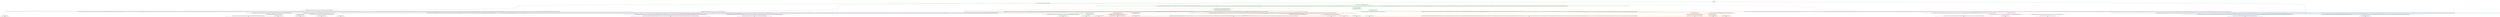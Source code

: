 digraph T {
	{
		rank=same
		67 [penwidth=3,colorscheme=set19,color=3,label="201;202;203;204;205;206;207;208;209;210_P\nP\n0% 26%"]
		65 [penwidth=3,colorscheme=set19,color=3,label="191;192;193;194;195;196;197;198;199;200_P\nP\n0% 42%"]
		58 [penwidth=3,colorscheme=set19,color=3,label="3282;3283;3284;3285;3286;3287;3288;3289;3290;3291_P\nP\n17% 0%"]
		56 [penwidth=3,colorscheme=set19,color=3,label="3102;3103;3104;3105;3106;3107;3108;3109;3110;3111_P\nP\n0% 14%"]
		54 [penwidth=3,colorscheme=set19,color=3,label="2852;2853;2854;2855;2856;2857;2858;2859;2860;2861_P\nP\n0% 18%"]
		51 [penwidth=3,colorscheme=set19,color=3,label="3272;3273;3274;3275;3276;3277;3278;3279;3280;3281_P\nP\n83% 0%"]
		49 [penwidth=3,colorscheme=set19,color=2,label="3572;3573;3574;3575;3576;3577;3578;3579;3580;3581;3622;3623;3624;3625;3626;3627;3628;3629;3630;3631;3692;3693;3694;3695;3696;3697;3698;3699;3700;3701_M1\nM1\n35%"]
		47 [penwidth=3,colorscheme=set19,color=2,label="3492;3493;3494;3495;3496;3497;3498;3499;3500;3501_M1\nM1\n65%"]
		45 [penwidth=3,colorscheme=set19,color=8,label="4412;4413;4414;4415;4416;4417;4418;4419;4420;4421;4502;4503;4504;4505;4506;4507;4508;4509;4510;4511;4602;4603;4604;4605;4606;4607;4608;4609;4610;4611;4732;4733;4734;4735;4736;4737;4738;4739;4740;4741;4782;4783;4784;4785;4786;4787;4788;4789;4790;4791_M2\nM2\n28%"]
		42 [penwidth=3,colorscheme=set19,color=8,label="4662;4663;4664;4665;4666;4667;4668;4669;4670;4671_M2\nM2\n36%"]
		40 [penwidth=3,colorscheme=set19,color=8,label="4702;4703;4704;4705;4706;4707;4708;4709;4710;4711;4762;4763;4764;4765;4766;4767;4768;4769;4770;4771_M2\nM2\n36%"]
		38 [penwidth=3,colorscheme=set19,color=9,label="4942;4943;4944;4945;4946;4947;4948;4949;4950;4951;4992;4993;4994;4995;4996;4997;4998;4999;5000;5001;5032;5033;5034;5035;5036;5037;5038;5039;5040;5041;5082;5083;5084;5085;5086;5087;5088;5089;5090;5091_M3\nM3\n14%"]
		36 [penwidth=3,colorscheme=set19,color=9,label="5482;5483;5484;5485;5486;5487;5488;5489;5490;5491_M3\nM3\n40%"]
		33 [penwidth=3,colorscheme=set19,color=9,label="5382;5383;5384;5385;5386;5387;5388;5389;5390;5391_M3\nM3\n15%"]
		31 [penwidth=3,colorscheme=set19,color=9,label="5622;5623;5624;5625;5626;5627;5628;5629;5630;5631_M3\nM3\n31%"]
		29 [penwidth=3,colorscheme=set19,color=7,label="3592;3593;3594;3595;3596;3597;3598;3599;3600;3601;3662;3663;3664;3665;3666;3667;3668;3669;3670;3671;3722;3723;3724;3725;3726;3727;3728;3729;3730;3731;3772;3773;3774;3775;3776;3777;3778;3779;3780;3781;3812;3813;3814;3815;3816;3817;3818;3819;3820;3821;3872;3873;3874;3875;3876;3877;3878;3879;3880;3881;3912;3913;3914;3915;3916;3917;3918;3919;3920;3921;3922;3923;3924;3925;3926;3927;3928;3929;3930;3931;4012;4013;4014;4015;4016;4017;4018;4019;4020;4021;4032;4033;4034;4035;4036;4037;4038;4039;4040;4041;4152;4153;4154;4155;4156;4157;4158;4159;4160;4161;4212;4213;4214;4215;4216;4217;4218;4219;4220;4221;4272;4273;4274;4275;4276;4277;4278;4279;4280;4281;4342;4343;4344;4345;4346;4347;4348;4349;4350;4351;4442;4443;4444;4445;4446;4447;4448;4449;4450;4451;4752;4753;4754;4755;4756;4757;4758;4759;4760;4761_M4\nM4\n29%"]
		27 [penwidth=3,colorscheme=set19,color=7,label="5102;5103;5104;5105;5106;5107;5108;5109;5110;5111_M4\nM4\n13%"]
		25 [penwidth=3,colorscheme=set19,color=7,label="5172;5173;5174;5175;5176;5177;5178;5179;5180;5181_M4\nM4\n58%"]
		24 [penwidth=3,colorscheme=set19,color=5,label="2982;2983;2984;2985;2986;2987;2988;2989;2990;2991;3082;3083;3084;3085;3086;3087;3088;3089;3090;3091;3262;3263;3264;3265;3266;3267;3268;3269;3270;3271;3332;3333;3334;3335;3336;3337;3338;3339;3340;3341;3402;3403;3404;3405;3406;3407;3408;3409;3410;3411;3552;3553;3554;3555;3556;3557;3558;3559;3560;3561;3582;3583;3584;3585;3586;3587;3588;3589;3590;3591;3652;3653;3654;3655;3656;3657;3658;3659;3660;3661;3762;3763;3764;3765;3766;3767;3768;3769;3770;3771;3832;3833;3834;3835;3836;3837;3838;3839;3840;3841;3842;3843;3844;3845;3846;3847;3848;3849;3850;3851;3982;3983;3984;3985;3986;3987;3988;3989;3990;3991;4082;4083;4084;4085;4086;4087;4088;4089;4090;4091;4142;4143;4144;4145;4146;4147;4148;4149;4150;4151;4202;4203;4204;4205;4206;4207;4208;4209;4210;4211;4262;4263;4264;4265;4266;4267;4268;4269;4270;4271;4332;4333;4334;4335;4336;4337;4338;4339;4340;4341;4432;4433;4434;4435;4436;4437;4438;4439;4440;4441;4542;4543;4544;4545;4546;4547;4548;4549;4550;4551;4642;4643;4644;4645;4646;4647;4648;4649;4650;4651;4692;4693;4694;4695;4696;4697;4698;4699;4700;4701;4742;4743;4744;4745;4746;4747;4748;4749;4750;4751;4802;4803;4804;4805;4806;4807;4808;4809;4810;4811;4882;4883;4884;4885;4886;4887;4888;4889;4890;4891;5122;5123;5124;5125;5126;5127;5128;5129;5130;5131;5432;5433;5434;5435;5436;5437;5438;5439;5440;5441;5642;5643;5644;5645;5646;5647;5648;5649;5650;5651_M5\nM5\n34%"]
		21 [penwidth=3,colorscheme=set19,color=5,label="5902;5903;5904;5905;5906;5907;5908;5909;5910;5911;5992;5993;5994;5995;5996;5997;5998;5999;6000;6001_M5\nM5\n12%"]
		19 [penwidth=3,colorscheme=set19,color=5,label="5982;5983;5984;5985;5986;5987;5988;5989;5990;5991_M5\nM5\n38%"]
		17 [penwidth=3,colorscheme=set19,color=5,label="6092;6093;6094;6095;6096;6097;6098;6099;6100;6101_M5\nM5\n15%"]
		15 [penwidth=3,colorscheme=set19,color=4,label="5942;5943;5944;5945;5946;5947;5948;5949;5950;5951;6052;6053;6054;6055;6056;6057;6058;6059;6060;6061;6142;6143;6144;6145;6146;6147;6148;6149;6150;6151;6222;6223;6224;6225;6226;6227;6228;6229;6230;6231;6282;6283;6284;6285;6286;6287;6288;6289;6290;6291;6362;6363;6364;6365;6366;6367;6368;6369;6370;6371;6482;6483;6484;6485;6486;6487;6488;6489;6490;6491_M6\nM6\n80%"]
		13 [penwidth=3,colorscheme=set19,color=4,label="6032;6033;6034;6035;6036;6037;6038;6039;6040;6041;6122;6123;6124;6125;6126;6127;6128;6129;6130;6131;6352;6353;6354;6355;6356;6357;6358;6359;6360;6361_M6\nM6\n20%"]
		11 [penwidth=3,colorscheme=set19,color=1,label="6702;6703;6704;6705;6706;6707;6708;6709;6710;6711_M7\nM7\n36%"]
		9 [penwidth=3,colorscheme=set19,color=1,label="6863;6864;6865;6866;6867;6868;6869;6870;6871;6872;6903;6904;6905;6906;6907;6908;6909;6910;6911;6912_M7\nM7\n23%"]
		7 [penwidth=3,colorscheme=set19,color=1,label="6732;6733;6734;6735;6736;6737;6738;6739;6740;6741_M7\nM7\n41%"]
	}
	71 [penwidth=3,colorscheme=set19,color=3,label="GL"]
	70 [penwidth=3,colorscheme=set19,color=3,label="0;1;2;3;4;5;6;7;8;9;10"]
	69 [penwidth=3,colorscheme=set19,color=3,label="11;12;13;14;15;16;17;18;19;20;21;22;23;24;25;26;27;28;29;30;41;42;43;44;45;46;47;48;49;50"]
	68 [penwidth=3,colorscheme=set19,color=3,label="61;62;63;64;65;66;67;68;69;70;71;72;73;74;75;76;77;78;79;80;111;112;113;114;115;116;117;118;119;120;141;142;143;144;145;146;147;148;149;150;201;202;203;204;205;206;207;208;209;210"]
	66 [penwidth=3,colorscheme=set19,color=3,label="91;92;93;94;95;96;97;98;99;100;131;132;133;134;135;136;137;138;139;140;171;172;173;174;175;176;177;178;179;180;191;192;193;194;195;196;197;198;199;200"]
	64 [penwidth=3,colorscheme=set19,color=3,label="121;122;123;124;125;126;127;128;129;130;161;162;163;164;165;166;167;168;169;170"]
	63 [penwidth=3,colorscheme=set19,color=3,label="321;322;323;324;325;326;327;328;329;330;351;352;353;354;355;356;357;358;359;360;441;442;443;444;445;446;447;448;449;450;471;472;473;474;475;476;477;478;479;480;511;512;513;514;515;516;517;518;519;520;541;542;543;544;545;546;547;548;549;550;591;592;593;594;595;596;597;598;599;600;611;612;613;614;615;616;617;618;619;620;641;642;643;644;645;646;647;648;649;650;661;662;663;664;665;666;667;668;669;670;731;732;733;734;735;736;737;738;739;740;791;792;793;794;795;796;797;798;799;800;841;842;843;844;845;846;847;848;849;850;871;872;873;874;875;876;877;878;879;880;921;922;923;924;925;926;927;928;929;930;951;952;953;954;955;956;957;958;959;960;991;992;993;994;995;996;997;998;999;1000;1041;1042;1043;1044;1045;1046;1047;1048;1049;1050;1181;1182;1183;1184;1185;1186;1187;1188;1189;1190;1221;1222;1223;1224;1225;1226;1227;1228;1229;1230;1261;1262;1263;1264;1265;1266;1267;1268;1269;1270;1321;1322;1323;1324;1325;1326;1327;1328;1329;1330;1351;1352;1353;1354;1355;1356;1357;1358;1359;1360;1441;1442;1443;1444;1445;1446;1447;1448;1449;1450;1491;1492;1493;1494;1495;1496;1497;1498;1499;1500;1561;1562;1563;1564;1565;1566;1567;1568;1569;1570;1591;1592;1593;1594;1595;1596;1597;1598;1599;1600;1631;1632;1633;1634;1635;1636;1637;1638;1639;1640;1701;1702;1703;1704;1705;1706;1707;1708;1709;1710;1721;1722;1723;1724;1725;1726;1727;1728;1729;1730;1751;1752;1753;1754;1755;1756;1757;1758;1759;1760;1771;1772;1773;1774;1775;1776;1777;1778;1779;1780;1851;1852;1853;1854;1855;1856;1857;1858;1859;1860;1891;1892;1893;1894;1895;1896;1897;1898;1899;1900;1921;1922;1923;1924;1925;1926;1927;1928;1929;1930;1971;1972;1973;1974;1975;1976;1977;1978;1979;1980;2011;2012;2013;2014;2015;2016;2017;2018;2019;2020;2051;2052;2053;2054;2055;2056;2057;2058;2059;2060;2101;2102;2103;2104;2105;2106;2107;2108;2109;2110;2131;2132;2133;2134;2135;2136;2137;2138;2139;2140;2161;2162;2163;2164;2165;2166;2167;2168;2169;2170;2181;2182;2183;2184;2185;2186;2187;2188;2189;2190;2191;2192;2193;2194;2195;2196;2197;2198;2199;2200;2311;2312;2313;2314;2315;2316;2317;2318;2319;2320;2341;2342;2343;2344;2345;2346;2347;2348;2349;2350;2381;2382;2383;2384;2385;2386;2387;2388;2389;2390;2411;2412;2413;2414;2415;2416;2417;2418;2419;2420;2431;2432;2433;2434;2435;2436;2437;2438;2439;2440;2461;2462;2463;2464;2465;2466;2467;2468;2469;2470;2471;2492;2493;2494;2495;2496;2497;2498;2499;2500;2501;2532;2533;2534;2535;2536;2537;2538;2539;2540;2541;2572;2573;2574;2575;2576;2577;2578;2579;2580;2581;2602;2603;2604;2605;2606;2607;2608;2609;2610;2611;2622;2623;2624;2625;2626;2627;2628;2629;2630;2631;2652;2653;2654;2655;2656;2657;2658;2659;2660;2661"]
	62 [penwidth=3,colorscheme=set19,color=3,label="2702;2703;2704;2705;2706;2707;2708;2709;2710;2711"]
	61 [penwidth=3,colorscheme=set19,color=3,label="2802;2803;2804;2805;2806;2807;2808;2809;2810;2811;2862;2863;2864;2865;2866;2867;2868;2869;2870;2871"]
	60 [penwidth=3,colorscheme=set19,color=3,label="2922;2923;2924;2925;2926;2927;2928;2929;2930;2931"]
	59 [penwidth=3,colorscheme=set19,color=3,label="3002;3003;3004;3005;3006;3007;3008;3009;3010;3011;3112;3113;3114;3115;3116;3117;3118;3119;3120;3121;3182;3183;3184;3185;3186;3187;3188;3189;3190;3191;3282;3283;3284;3285;3286;3287;3288;3289;3290;3291"]
	57 [penwidth=3,colorscheme=set19,color=3,label="3102;3103;3104;3105;3106;3107;3108;3109;3110;3111"]
	55 [penwidth=3,colorscheme=set19,color=3,label="2852;2853;2854;2855;2856;2857;2858;2859;2860;2861"]
	53 [penwidth=3,colorscheme=set19,color=3,label="2792;2793;2794;2795;2796;2797;2798;2799;2800;2801"]
	52 [penwidth=3,colorscheme=set19,color=3,label="2912;2913;2914;2915;2916;2917;2918;2919;2920;2921;2992;2993;2994;2995;2996;2997;2998;2999;3000;3001;3272;3273;3274;3275;3276;3277;3278;3279;3280;3281"]
	50 [penwidth=3,colorscheme=set19,color=2,label="2502;2503;2504;2505;2506;2507;2508;2509;2510;2511;2612;2613;2614;2615;2616;2617;2618;2619;2620;2621;2642;2643;2644;2645;2646;2647;2648;2649;2650;2651;2732;2733;2734;2735;2736;2737;2738;2739;2740;2741;2962;2963;2964;2965;2966;2967;2968;2969;2970;2971;3062;3063;3064;3065;3066;3067;3068;3069;3070;3071;3312;3313;3314;3315;3316;3317;3318;3319;3320;3321;3452;3453;3454;3455;3456;3457;3458;3459;3460;3461;3522;3523;3524;3525;3526;3527;3528;3529;3530;3531;3572;3573;3574;3575;3576;3577;3578;3579;3580;3581;3622;3623;3624;3625;3626;3627;3628;3629;3630;3631;3692;3693;3694;3695;3696;3697;3698;3699;3700;3701"]
	48 [penwidth=3,colorscheme=set19,color=2,label="2542;2543;2544;2545;2546;2547;2548;2549;2550;2551;2582;2583;2584;2585;2586;2587;2588;2589;2590;2591;2632;2633;2634;2635;2636;2637;2638;2639;2640;2641;2722;2723;2724;2725;2726;2727;2728;2729;2730;2731;2772;2773;2774;2775;2776;2777;2778;2779;2780;2781;2812;2813;2814;2815;2816;2817;2818;2819;2820;2821;2882;2883;2884;2885;2886;2887;2888;2889;2890;2891;2932;2933;2934;2935;2936;2937;2938;2939;2940;2941;3012;3013;3014;3015;3016;3017;3018;3019;3020;3021;3292;3293;3294;3295;3296;3297;3298;3299;3300;3301;3492;3493;3494;3495;3496;3497;3498;3499;3500;3501"]
	46 [penwidth=3,colorscheme=set19,color=8,label="4102;4103;4104;4105;4106;4107;4108;4109;4110;4111;4232;4233;4234;4235;4236;4237;4238;4239;4240;4241;4372;4373;4374;4375;4376;4377;4378;4379;4380;4381;4412;4413;4414;4415;4416;4417;4418;4419;4420;4421;4502;4503;4504;4505;4506;4507;4508;4509;4510;4511;4602;4603;4604;4605;4606;4607;4608;4609;4610;4611;4732;4733;4734;4735;4736;4737;4738;4739;4740;4741;4782;4783;4784;4785;4786;4787;4788;4789;4790;4791"]
	44 [penwidth=3,colorscheme=set19,color=8,label="4172;4173;4174;4175;4176;4177;4178;4179;4180;4181"]
	43 [penwidth=3,colorscheme=set19,color=8,label="4362;4363;4364;4365;4366;4367;4368;4369;4370;4371;4472;4473;4474;4475;4476;4477;4478;4479;4480;4481;4572;4573;4574;4575;4576;4577;4578;4579;4580;4581;4662;4663;4664;4665;4666;4667;4668;4669;4670;4671"]
	41 [penwidth=3,colorscheme=set19,color=8,label="4462;4463;4464;4465;4466;4467;4468;4469;4470;4471;4562;4563;4564;4565;4566;4567;4568;4569;4570;4571;4702;4703;4704;4705;4706;4707;4708;4709;4710;4711;4762;4763;4764;4765;4766;4767;4768;4769;4770;4771"]
	39 [penwidth=3,colorscheme=set19,color=9,label="4852;4853;4854;4855;4856;4857;4858;4859;4860;4861;4942;4943;4944;4945;4946;4947;4948;4949;4950;4951;4992;4993;4994;4995;4996;4997;4998;4999;5000;5001;5032;5033;5034;5035;5036;5037;5038;5039;5040;5041;5082;5083;5084;5085;5086;5087;5088;5089;5090;5091"]
	37 [penwidth=3,colorscheme=set19,color=9,label="5302;5303;5304;5305;5306;5307;5308;5309;5310;5311;5482;5483;5484;5485;5486;5487;5488;5489;5490;5491"]
	35 [penwidth=3,colorscheme=set19,color=9,label="4902;4903;4904;4905;4906;4907;4908;4909;4910;4911;4982;4983;4984;4985;4986;4987;4988;4989;4990;4991;5022;5023;5024;5025;5026;5027;5028;5029;5030;5031;5152;5153;5154;5155;5156;5157;5158;5159;5160;5161"]
	34 [penwidth=3,colorscheme=set19,color=9,label="5382;5383;5384;5385;5386;5387;5388;5389;5390;5391"]
	32 [penwidth=3,colorscheme=set19,color=9,label="5472;5473;5474;5475;5476;5477;5478;5479;5480;5481;5572;5573;5574;5575;5576;5577;5578;5579;5580;5581;5622;5623;5624;5625;5626;5627;5628;5629;5630;5631"]
	30 [penwidth=3,colorscheme=set19,color=3,label="3092;3093;3094;3095;3096;3097;3098;3099;3100;3101;3412;3413;3414;3415;3416;3417;3418;3419;3420;3421"]
	28 [penwidth=3,colorscheme=set19,color=7,label="4912;4913;4914;4915;4916;4917;4918;4919;4920;4921;5102;5103;5104;5105;5106;5107;5108;5109;5110;5111"]
	26 [penwidth=3,colorscheme=set19,color=7,label="5042;5043;5044;5045;5046;5047;5048;5049;5050;5051;5172;5173;5174;5175;5176;5177;5178;5179;5180;5181"]
	23 [penwidth=3,colorscheme=set19,color=5,label="5762;5763;5764;5765;5766;5767;5768;5769;5770;5771"]
	22 [penwidth=3,colorscheme=set19,color=5,label="5902;5903;5904;5905;5906;5907;5908;5909;5910;5911;5992;5993;5994;5995;5996;5997;5998;5999;6000;6001"]
	20 [penwidth=3,colorscheme=set19,color=5,label="5982;5983;5984;5985;5986;5987;5988;5989;5990;5991"]
	18 [penwidth=3,colorscheme=set19,color=5,label="5832;5833;5834;5835;5836;5837;5838;5839;5840;5841;5892;5893;5894;5895;5896;5897;5898;5899;5900;5901;6092;6093;6094;6095;6096;6097;6098;6099;6100;6101"]
	16 [penwidth=3,colorscheme=set19,color=4,label="5662;5663;5664;5665;5666;5667;5668;5669;5670;5671;5812;5813;5814;5815;5816;5817;5818;5819;5820;5821;5942;5943;5944;5945;5946;5947;5948;5949;5950;5951;6052;6053;6054;6055;6056;6057;6058;6059;6060;6061;6142;6143;6144;6145;6146;6147;6148;6149;6150;6151;6222;6223;6224;6225;6226;6227;6228;6229;6230;6231;6282;6283;6284;6285;6286;6287;6288;6289;6290;6291;6362;6363;6364;6365;6366;6367;6368;6369;6370;6371;6482;6483;6484;6485;6486;6487;6488;6489;6490;6491"]
	14 [penwidth=3,colorscheme=set19,color=4,label="5682;5683;5684;5685;5686;5687;5688;5689;5690;5691;5732;5733;5734;5735;5736;5737;5738;5739;5740;5741;5782;5783;5784;5785;5786;5787;5788;5789;5790;5791;5802;5803;5804;5805;5806;5807;5808;5809;5810;5811;6032;6033;6034;6035;6036;6037;6038;6039;6040;6041;6122;6123;6124;6125;6126;6127;6128;6129;6130;6131;6352;6353;6354;6355;6356;6357;6358;6359;6360;6361"]
	12 [penwidth=3,colorscheme=set19,color=1,label="6702;6703;6704;6705;6706;6707;6708;6709;6710;6711"]
	10 [penwidth=3,colorscheme=set19,color=1,label="6863;6864;6865;6866;6867;6868;6869;6870;6871;6872;6903;6904;6905;6906;6907;6908;6909;6910;6911;6912"]
	8 [penwidth=3,colorscheme=set19,color=1,label="6732;6733;6734;6735;6736;6737;6738;6739;6740;6741"]
	6 [penwidth=3,colorscheme=set19,color=1,label="3562;3563;3564;3565;3566;3567;3568;3569;3570;3571;3732;3733;3734;3735;3736;3737;3738;3739;3740;3741;3782;3783;3784;3785;3786;3787;3788;3789;3790;3791;3852;3853;3854;3855;3856;3857;3858;3859;3860;3861;3882;3883;3884;3885;3886;3887;3888;3889;3890;3891;3932;3933;3934;3935;3936;3937;3938;3939;3940;3941;3952;3953;3954;3955;3956;3957;3958;3959;3960;3961;3992;3993;3994;3995;3996;3997;3998;3999;4000;4001;4042;4043;4044;4045;4046;4047;4048;4049;4050;4051;4092;4093;4094;4095;4096;4097;4098;4099;4100;4101;4162;4163;4164;4165;4166;4167;4168;4169;4170;4171;4282;4283;4284;4285;4286;4287;4288;4289;4290;4291;4352;4353;4354;4355;4356;4357;4358;4359;4360;4361;4452;4453;4454;4455;4456;4457;4458;4459;4460;4461;4552;4553;4554;4555;4556;4557;4558;4559;4560;4561;4652;4653;4654;4655;4656;4657;4658;4659;4660;4661;4792;4793;4794;4795;4796;4797;4798;4799;4800;4801;4922;4923;4924;4925;4926;4927;4928;4929;4930;4931;4972;4973;4974;4975;4976;4977;4978;4979;4980;4981;5352;5353;5354;5355;5356;5357;5358;5359;5360;5361;5442;5443;5444;5445;5446;5447;5448;5449;5450;5451;5602;5603;5604;5605;5606;5607;5608;5609;5610;5611;5672;5673;5674;5675;5676;5677;5678;5679;5680;5681;5692;5693;5694;5695;5696;5697;5698;5699;5700;5701;5742;5743;5744;5745;5746;5747;5748;5749;5750;5751;5962;5963;5964;5965;5966;5967;5968;5969;5970;5971;6072;6073;6074;6075;6076;6077;6078;6079;6080;6081;6162;6163;6164;6165;6166;6167;6168;6169;6170;6171;6422;6423;6424;6425;6426;6427;6428;6429;6430;6431;6502;6503;6504;6505;6506;6507;6508;6509;6510;6511;6552;6553;6554;6555;6556;6557;6558;6559;6560;6561;6632;6633;6634;6635;6636;6637;6638;6639;6640;6641;6672;6673;6674;6675;6676;6677;6678;6679;6680;6681"]
	5 [penwidth=3,colorscheme=set19,color=4,label="221;222;223;224;225;226;227;228;229;230;251;252;253;254;255;256;257;258;259;260;291;292;293;294;295;296;297;298;299;300;341;342;343;344;345;346;347;348;349;350;371;372;373;374;375;376;377;378;379;380;391;392;393;394;395;396;397;398;399;400;421;422;423;424;425;426;427;428;429;430;481;482;483;484;485;486;487;488;489;490;571;572;573;574;575;576;577;578;579;580;631;632;633;634;635;636;637;638;639;640;681;682;683;684;685;686;687;688;689;690;771;772;773;774;775;776;777;778;779;780;821;822;823;824;825;826;827;828;829;830;881;882;883;884;885;886;887;888;889;890;911;912;913;914;915;916;917;918;919;920;941;942;943;944;945;946;947;948;949;950;1011;1012;1013;1014;1015;1016;1017;1018;1019;1020;1131;1132;1133;1134;1135;1136;1137;1138;1139;1140;1161;1162;1163;1164;1165;1166;1167;1168;1169;1170;1201;1202;1203;1204;1205;1206;1207;1208;1209;1210;1241;1242;1243;1244;1245;1246;1247;1248;1249;1250;1281;1282;1283;1284;1285;1286;1287;1288;1289;1290;1311;1312;1313;1314;1315;1316;1317;1318;1319;1320;1371;1372;1373;1374;1375;1376;1377;1378;1379;1380;1411;1412;1413;1414;1415;1416;1417;1418;1419;1420;1451;1452;1453;1454;1455;1456;1457;1458;1459;1460;1501;1502;1503;1504;1505;1506;1507;1508;1509;1510;1531;1532;1533;1534;1535;1536;1537;1538;1539;1540;1601;1602;1603;1604;1605;1606;1607;1608;1609;1610;1661;1662;1663;1664;1665;1666;1667;1668;1669;1670;1731;1732;1733;1734;1735;1736;1737;1738;1739;1740;1761;1762;1763;1764;1765;1766;1767;1768;1769;1770;1801;1802;1803;1804;1805;1806;1807;1808;1809;1810;1901;1902;1903;1904;1905;1906;1907;1908;1909;1910;1931;1932;1933;1934;1935;1936;1937;1938;1939;1940;1981;1982;1983;1984;1985;1986;1987;1988;1989;1990;2021;2022;2023;2024;2025;2026;2027;2028;2029;2030;2141;2142;2143;2144;2145;2146;2147;2148;2149;2150;2151;2152;2153;2154;2155;2156;2157;2158;2159;2160;2231;2232;2233;2234;2235;2236;2237;2238;2239;2240;2261;2262;2263;2264;2265;2266;2267;2268;2269;2270;2301;2302;2303;2304;2305;2306;2307;2308;2309;2310;2331;2332;2333;2334;2335;2336;2337;2338;2339;2340;2371;2372;2373;2374;2375;2376;2377;2378;2379;2380;2451;2452;2453;2454;2455;2456;2457;2458;2459;2460;2562;2563;2564;2565;2566;2567;2568;2569;2570;2571;2592;2593;2594;2595;2596;2597;2598;2599;2600;2601;2742;2743;2744;2745;2746;2747;2748;2749;2750;2751;2842;2843;2844;2845;2846;2847;2848;2849;2850;2851;3252;3253;3254;3255;3256;3257;3258;3259;3260;3261;3322;3323;3324;3325;3326;3327;3328;3329;3330;3331;3392;3393;3394;3395;3396;3397;3398;3399;3400;3401;3472;3473;3474;3475;3476;3477;3478;3479;3480;3481;3542;3543;3544;3545;3546;3547;3548;3549;3550;3551;3642;3643;3644;3645;3646;3647;3648;3649;3650;3651;3712;3713;3714;3715;3716;3717;3718;3719;3720;3721;3802;3803;3804;3805;3806;3807;3808;3809;3810;3811;3822;3823;3824;3825;3826;3827;3828;3829;3830;3831;3902;3903;3904;3905;3906;3907;3908;3909;3910;3911;3942;3943;3944;3945;3946;3947;3948;3949;3950;3951;3972;3973;3974;3975;3976;3977;3978;3979;3980;3981;4122;4123;4124;4125;4126;4127;4128;4129;4130;4131;4192;4193;4194;4195;4196;4197;4198;4199;4200;4201;4322;4323;4324;4325;4326;4327;4328;4329;4330;4331;4392;4393;4394;4395;4396;4397;4398;4399;4400;4401;4622;4623;4624;4625;4626;4627;4628;4629;4630;4631;4682;4683;4684;4685;4686;4687;4688;4689;4690;4691;4862;4863;4864;4865;4866;4867;4868;4869;4870;4871;4962;4963;4964;4965;4966;4967;4968;4969;4970;4971;5112;5113;5114;5115;5116;5117;5118;5119;5120;5121;5212;5213;5214;5215;5216;5217;5218;5219;5220;5221;5342;5343;5344;5345;5346;5347;5348;5349;5350;5351;5512;5513;5514;5515;5516;5517;5518;5519;5520;5521;5562;5563;5564;5565;5566;5567;5568;5569;5570;5571;5592;5593;5594;5595;5596;5597;5598;5599;5600;5601"]
	4 [penwidth=3,colorscheme=set19,color=5,label="2982;2983;2984;2985;2986;2987;2988;2989;2990;2991;3082;3083;3084;3085;3086;3087;3088;3089;3090;3091;3262;3263;3264;3265;3266;3267;3268;3269;3270;3271;3332;3333;3334;3335;3336;3337;3338;3339;3340;3341;3402;3403;3404;3405;3406;3407;3408;3409;3410;3411;3552;3553;3554;3555;3556;3557;3558;3559;3560;3561;3582;3583;3584;3585;3586;3587;3588;3589;3590;3591;3652;3653;3654;3655;3656;3657;3658;3659;3660;3661;3762;3763;3764;3765;3766;3767;3768;3769;3770;3771;3832;3833;3834;3835;3836;3837;3838;3839;3840;3841;3842;3843;3844;3845;3846;3847;3848;3849;3850;3851;3982;3983;3984;3985;3986;3987;3988;3989;3990;3991;4082;4083;4084;4085;4086;4087;4088;4089;4090;4091;4142;4143;4144;4145;4146;4147;4148;4149;4150;4151;4202;4203;4204;4205;4206;4207;4208;4209;4210;4211;4262;4263;4264;4265;4266;4267;4268;4269;4270;4271;4332;4333;4334;4335;4336;4337;4338;4339;4340;4341;4432;4433;4434;4435;4436;4437;4438;4439;4440;4441;4542;4543;4544;4545;4546;4547;4548;4549;4550;4551;4642;4643;4644;4645;4646;4647;4648;4649;4650;4651;4692;4693;4694;4695;4696;4697;4698;4699;4700;4701;4742;4743;4744;4745;4746;4747;4748;4749;4750;4751;4802;4803;4804;4805;4806;4807;4808;4809;4810;4811;4882;4883;4884;4885;4886;4887;4888;4889;4890;4891;5122;5123;5124;5125;5126;5127;5128;5129;5130;5131;5432;5433;5434;5435;5436;5437;5438;5439;5440;5441;5642;5643;5644;5645;5646;5647;5648;5649;5650;5651"]
	3 [penwidth=3,colorscheme=set19,color=7,label="3592;3593;3594;3595;3596;3597;3598;3599;3600;3601;3662;3663;3664;3665;3666;3667;3668;3669;3670;3671;3722;3723;3724;3725;3726;3727;3728;3729;3730;3731;3772;3773;3774;3775;3776;3777;3778;3779;3780;3781;3812;3813;3814;3815;3816;3817;3818;3819;3820;3821;3872;3873;3874;3875;3876;3877;3878;3879;3880;3881;3912;3913;3914;3915;3916;3917;3918;3919;3920;3921;3922;3923;3924;3925;3926;3927;3928;3929;3930;3931;4012;4013;4014;4015;4016;4017;4018;4019;4020;4021;4032;4033;4034;4035;4036;4037;4038;4039;4040;4041;4152;4153;4154;4155;4156;4157;4158;4159;4160;4161;4212;4213;4214;4215;4216;4217;4218;4219;4220;4221;4272;4273;4274;4275;4276;4277;4278;4279;4280;4281;4342;4343;4344;4345;4346;4347;4348;4349;4350;4351;4442;4443;4444;4445;4446;4447;4448;4449;4450;4451;4752;4753;4754;4755;4756;4757;4758;4759;4760;4761"]
	2 [penwidth=3,colorscheme=set19,color=9,label="261;262;263;264;265;266;267;268;269;270;301;302;303;304;305;306;307;308;309;310;401;402;403;404;405;406;407;408;409;410;451;452;453;454;455;456;457;458;459;460;491;492;493;494;495;496;497;498;499;500;521;522;523;524;525;526;527;528;529;530;551;552;553;554;555;556;557;558;559;560;701;702;703;704;705;706;707;708;709;710;741;742;743;744;745;746;747;748;749;750;781;782;783;784;785;786;787;788;789;790;891;892;893;894;895;896;897;898;899;900;971;972;973;974;975;976;977;978;979;980;1021;1022;1023;1024;1025;1026;1027;1028;1029;1030;1051;1052;1053;1054;1055;1056;1057;1058;1059;1060;1081;1082;1083;1084;1085;1086;1087;1088;1089;1090;1141;1142;1143;1144;1145;1146;1147;1148;1149;1150;1291;1292;1293;1294;1295;1296;1297;1298;1299;1300;1341;1342;1343;1344;1345;1346;1347;1348;1349;1350;1421;1422;1423;1424;1425;1426;1427;1428;1429;1430;1461;1462;1463;1464;1465;1466;1467;1468;1469;1470;1471;1472;1473;1474;1475;1476;1477;1478;1479;1480;1511;1512;1513;1514;1515;1516;1517;1518;1519;1520;1541;1542;1543;1544;1545;1546;1547;1548;1549;1550;1571;1572;1573;1574;1575;1576;1577;1578;1579;1580;1611;1612;1613;1614;1615;1616;1617;1618;1619;1620;1641;1642;1643;1644;1645;1646;1647;1648;1649;1650;1671;1672;1673;1674;1675;1676;1677;1678;1679;1680;1781;1782;1783;1784;1785;1786;1787;1788;1789;1790;1811;1812;1813;1814;1815;1816;1817;1818;1819;1820;1831;1832;1833;1834;1835;1836;1837;1838;1839;1840;1861;1862;1863;1864;1865;1866;1867;1868;1869;1870;1911;1912;1913;1914;1915;1916;1917;1918;1919;1920;1941;1942;1943;1944;1945;1946;1947;1948;1949;1950;1961;1962;1963;1964;1965;1966;1967;1968;1969;1970;1991;1992;1993;1994;1995;1996;1997;1998;1999;2000;2031;2032;2033;2034;2035;2036;2037;2038;2039;2040;2061;2062;2063;2064;2065;2066;2067;2068;2069;2070;2081;2082;2083;2084;2085;2086;2087;2088;2089;2090;2111;2112;2113;2114;2115;2116;2117;2118;2119;2120;2171;2172;2173;2174;2175;2176;2177;2178;2179;2180;2201;2202;2203;2204;2205;2206;2207;2208;2209;2210;2281;2282;2283;2284;2285;2286;2287;2288;2289;2290;2321;2322;2323;2324;2325;2326;2327;2328;2329;2330;2351;2352;2353;2354;2355;2356;2357;2358;2359;2360;2401;2402;2403;2404;2405;2406;2407;2408;2409;2410;2512;2513;2514;2515;2516;2517;2518;2519;2520;2521;2552;2553;2554;2555;2556;2557;2558;2559;2560;2561;2692;2693;2694;2695;2696;2697;2698;2699;2700;2701;2782;2783;2784;2785;2786;2787;2788;2789;2790;2791;2972;2973;2974;2975;2976;2977;2978;2979;2980;2981;3162;3163;3164;3165;3166;3167;3168;3169;3170;3171;3232;3233;3234;3235;3236;3237;3238;3239;3240;3241;3632;3633;3634;3635;3636;3637;3638;3639;3640;3641;3752;3753;3754;3755;3756;3757;3758;3759;3760;3761;3862;3863;3864;3865;3866;3867;3868;3869;3870;3871;3892;3893;3894;3895;3896;3897;3898;3899;3900;3901;4072;4073;4074;4075;4076;4077;4078;4079;4080;4081;4132;4133;4134;4135;4136;4137;4138;4139;4140;4141;4402;4403;4404;4405;4406;4407;4408;4409;4410;4411;4422;4423;4424;4425;4426;4427;4428;4429;4430;4431;4532;4533;4534;4535;4536;4537;4538;4539;4540;4541;4632;4633;4634;4635;4636;4637;4638;4639;4640;4641;4832;4833;4834;4835;4836;4837;4838;4839;4840;4841"]
	1 [penwidth=3,colorscheme=set19,color=8,label="211;212;213;214;215;216;217;218;219;220;241;242;243;244;245;246;247;248;249;250;281;282;283;284;285;286;287;288;289;290;331;332;333;334;335;336;337;338;339;340;361;362;363;364;365;366;367;368;369;370;381;382;383;384;385;386;387;388;389;390;561;562;563;564;565;566;567;568;569;570;621;622;623;624;625;626;627;628;629;630;651;652;653;654;655;656;657;658;659;660;671;672;673;674;675;676;677;678;679;680;711;712;713;714;715;716;717;718;719;720;761;762;763;764;765;766;767;768;769;770;811;812;813;814;815;816;817;818;819;820;851;852;853;854;855;856;857;858;859;860;861;862;863;864;865;866;867;868;869;870;901;902;903;904;905;906;907;908;909;910;931;932;933;934;935;936;937;938;939;940;961;962;963;964;965;966;967;968;969;970;1001;1002;1003;1004;1005;1006;1007;1008;1009;1010;1071;1072;1073;1074;1075;1076;1077;1078;1079;1080;1101;1102;1103;1104;1105;1106;1107;1108;1109;1110;1121;1122;1123;1124;1125;1126;1127;1128;1129;1130;1151;1152;1153;1154;1155;1156;1157;1158;1159;1160;1191;1192;1193;1194;1195;1196;1197;1198;1199;1200;1231;1232;1233;1234;1235;1236;1237;1238;1239;1240;1271;1272;1273;1274;1275;1276;1277;1278;1279;1280;1331;1332;1333;1334;1335;1336;1337;1338;1339;1340;1361;1362;1363;1364;1365;1366;1367;1368;1369;1370;1391;1392;1393;1394;1395;1396;1397;1398;1399;1400;1401;1402;1403;1404;1405;1406;1407;1408;1409;1410;1431;1432;1433;1434;1435;1436;1437;1438;1439;1440;1481;1482;1483;1484;1485;1486;1487;1488;1489;1490;1521;1522;1523;1524;1525;1526;1527;1528;1529;1530;1551;1552;1553;1554;1555;1556;1557;1558;1559;1560;1581;1582;1583;1584;1585;1586;1587;1588;1589;1590;1621;1622;1623;1624;1625;1626;1627;1628;1629;1630;1651;1652;1653;1654;1655;1656;1657;1658;1659;1660;1681;1682;1683;1684;1685;1686;1687;1688;1689;1690;1711;1712;1713;1714;1715;1716;1717;1718;1719;1720;1741;1742;1743;1744;1745;1746;1747;1748;1749;1750;1791;1792;1793;1794;1795;1796;1797;1798;1799;1800;1841;1842;1843;1844;1845;1846;1847;1848;1849;1850;1871;1872;1873;1874;1875;1876;1877;1878;1879;1880;2071;2072;2073;2074;2075;2076;2077;2078;2079;2080;2091;2092;2093;2094;2095;2096;2097;2098;2099;2100;2121;2122;2123;2124;2125;2126;2127;2128;2129;2130;2211;2212;2213;2214;2215;2216;2217;2218;2219;2220;2221;2222;2223;2224;2225;2226;2227;2228;2229;2230;2251;2252;2253;2254;2255;2256;2257;2258;2259;2260;2291;2292;2293;2294;2295;2296;2297;2298;2299;2300;2361;2362;2363;2364;2365;2366;2367;2368;2369;2370;2482;2483;2484;2485;2486;2487;2488;2489;2490;2491;2522;2523;2524;2525;2526;2527;2528;2529;2530;2531;2832;2833;2834;2835;2836;2837;2838;2839;2840;2841;2902;2903;2904;2905;2906;2907;2908;2909;2910;2911;3072;3073;3074;3075;3076;3077;3078;3079;3080;3081;3172;3173;3174;3175;3176;3177;3178;3179;3180;3181;3242;3243;3244;3245;3246;3247;3248;3249;3250;3251;3462;3463;3464;3465;3466;3467;3468;3469;3470;3471;3532;3533;3534;3535;3536;3537;3538;3539;3540;3541;3702;3703;3704;3705;3706;3707;3708;3709;3710;3711;3792;3793;3794;3795;3796;3797;3798;3799;3800;3801;3962;3963;3964;3965;3966;3967;3968;3969;3970;3971;4002;4003;4004;4005;4006;4007;4008;4009;4010;4011;4052;4053;4054;4055;4056;4057;4058;4059;4060;4061"]
	0 [penwidth=3,colorscheme=set19,color=2,label="31;32;33;34;35;36;37;38;39;40;51;52;53;54;55;56;57;58;59;60;81;82;83;84;85;86;87;88;89;90;101;102;103;104;105;106;107;108;109;110;151;152;153;154;155;156;157;158;159;160;181;182;183;184;185;186;187;188;189;190;231;232;233;234;235;236;237;238;239;240;271;272;273;274;275;276;277;278;279;280;311;312;313;314;315;316;317;318;319;320;411;412;413;414;415;416;417;418;419;420;431;432;433;434;435;436;437;438;439;440;461;462;463;464;465;466;467;468;469;470;501;502;503;504;505;506;507;508;509;510;531;532;533;534;535;536;537;538;539;540;581;582;583;584;585;586;587;588;589;590;601;602;603;604;605;606;607;608;609;610;691;692;693;694;695;696;697;698;699;700;721;722;723;724;725;726;727;728;729;730;751;752;753;754;755;756;757;758;759;760;801;802;803;804;805;806;807;808;809;810;831;832;833;834;835;836;837;838;839;840;981;982;983;984;985;986;987;988;989;990;1031;1032;1033;1034;1035;1036;1037;1038;1039;1040;1061;1062;1063;1064;1065;1066;1067;1068;1069;1070;1091;1092;1093;1094;1095;1096;1097;1098;1099;1100;1111;1112;1113;1114;1115;1116;1117;1118;1119;1120;1171;1172;1173;1174;1175;1176;1177;1178;1179;1180;1211;1212;1213;1214;1215;1216;1217;1218;1219;1220;1251;1252;1253;1254;1255;1256;1257;1258;1259;1260;1301;1302;1303;1304;1305;1306;1307;1308;1309;1310;1381;1382;1383;1384;1385;1386;1387;1388;1389;1390;1691;1692;1693;1694;1695;1696;1697;1698;1699;1700;1821;1822;1823;1824;1825;1826;1827;1828;1829;1830;1881;1882;1883;1884;1885;1886;1887;1888;1889;1890;1951;1952;1953;1954;1955;1956;1957;1958;1959;1960;2001;2002;2003;2004;2005;2006;2007;2008;2009;2010;2041;2042;2043;2044;2045;2046;2047;2048;2049;2050;2241;2242;2243;2244;2245;2246;2247;2248;2249;2250;2271;2272;2273;2274;2275;2276;2277;2278;2279;2280;2391;2392;2393;2394;2395;2396;2397;2398;2399;2400;2421;2422;2423;2424;2425;2426;2427;2428;2429;2430;2441;2442;2443;2444;2445;2446;2447;2448;2449;2450;2472;2473;2474;2475;2476;2477;2478;2479;2480;2481"]
	71 -> 70 [penwidth=3,colorscheme=set19,color=3]
	70 -> 69 [penwidth=3,colorscheme=set19,color=3]
	70 -> 0 [penwidth=3,colorscheme=set19,color="3;0.5:2"]
	69 -> 64 [penwidth=3,colorscheme=set19,color=3]
	69 -> 66 [penwidth=3,colorscheme=set19,color=3]
	69 -> 68 [penwidth=3,colorscheme=set19,color=3]
	68 -> 67 [penwidth=3,colorscheme=set19,color=3]
	68 -> 2 [penwidth=3,colorscheme=set19,color="3;0.5:9"]
	66 -> 65 [penwidth=3,colorscheme=set19,color=3]
	66 -> 5 [penwidth=3,colorscheme=set19,color="3;0.5:4"]
	64 -> 63 [penwidth=3,colorscheme=set19,color=3]
	64 -> 1 [penwidth=3,colorscheme=set19,color="3;0.5:8"]
	63 -> 62 [penwidth=3,colorscheme=set19,color=3]
	63 -> 53 [penwidth=3,colorscheme=set19,color=3]
	62 -> 55 [penwidth=3,colorscheme=set19,color=3]
	62 -> 61 [penwidth=3,colorscheme=set19,color=3]
	61 -> 60 [penwidth=3,colorscheme=set19,color=3]
	61 -> 30 [penwidth=3,colorscheme=set19,color=3]
	60 -> 57 [penwidth=3,colorscheme=set19,color=3]
	60 -> 59 [penwidth=3,colorscheme=set19,color=3]
	59 -> 58 [penwidth=3,colorscheme=set19,color=3]
	57 -> 56 [penwidth=3,colorscheme=set19,color=3]
	55 -> 54 [penwidth=3,colorscheme=set19,color=3]
	53 -> 52 [penwidth=3,colorscheme=set19,color=3]
	53 -> 4 [penwidth=3,colorscheme=set19,color="3;0.5:5"]
	52 -> 51 [penwidth=3,colorscheme=set19,color=3]
	50 -> 49 [penwidth=3,colorscheme=set19,color=2]
	48 -> 47 [penwidth=3,colorscheme=set19,color=2]
	46 -> 45 [penwidth=3,colorscheme=set19,color=8]
	44 -> 41 [penwidth=3,colorscheme=set19,color=8]
	44 -> 43 [penwidth=3,colorscheme=set19,color=8]
	43 -> 42 [penwidth=3,colorscheme=set19,color=8]
	41 -> 40 [penwidth=3,colorscheme=set19,color=8]
	39 -> 38 [penwidth=3,colorscheme=set19,color=9]
	39 -> 37 [penwidth=3,colorscheme=set19,color=9]
	37 -> 36 [penwidth=3,colorscheme=set19,color=9]
	35 -> 34 [penwidth=3,colorscheme=set19,color=9]
	35 -> 32 [penwidth=3,colorscheme=set19,color=9]
	34 -> 33 [penwidth=3,colorscheme=set19,color=9]
	32 -> 31 [penwidth=3,colorscheme=set19,color=9]
	30 -> 6 [penwidth=3,colorscheme=set19,color="3;0.5:1"]
	30 -> 3 [penwidth=3,colorscheme=set19,color="3;0.5:7"]
	28 -> 27 [penwidth=3,colorscheme=set19,color=7]
	26 -> 25 [penwidth=3,colorscheme=set19,color=7]
	23 -> 22 [penwidth=3,colorscheme=set19,color=5]
	23 -> 20 [penwidth=3,colorscheme=set19,color=5]
	22 -> 21 [penwidth=3,colorscheme=set19,color=5]
	20 -> 19 [penwidth=3,colorscheme=set19,color=5]
	18 -> 17 [penwidth=3,colorscheme=set19,color=5]
	16 -> 15 [penwidth=3,colorscheme=set19,color=4]
	14 -> 13 [penwidth=3,colorscheme=set19,color=4]
	12 -> 11 [penwidth=3,colorscheme=set19,color=1]
	12 -> 10 [penwidth=3,colorscheme=set19,color=1]
	10 -> 9 [penwidth=3,colorscheme=set19,color=1]
	8 -> 7 [penwidth=3,colorscheme=set19,color=1]
	6 -> 12 [penwidth=3,colorscheme=set19,color=1]
	6 -> 8 [penwidth=3,colorscheme=set19,color=1]
	5 -> 16 [penwidth=3,colorscheme=set19,color=4]
	5 -> 14 [penwidth=3,colorscheme=set19,color=4]
	4 -> 24 [penwidth=3,colorscheme=set19,color=5]
	4 -> 23 [penwidth=3,colorscheme=set19,color=5]
	4 -> 18 [penwidth=3,colorscheme=set19,color=5]
	3 -> 29 [penwidth=3,colorscheme=set19,color=7]
	3 -> 28 [penwidth=3,colorscheme=set19,color=7]
	3 -> 26 [penwidth=3,colorscheme=set19,color=7]
	2 -> 39 [penwidth=3,colorscheme=set19,color=9]
	2 -> 35 [penwidth=3,colorscheme=set19,color=9]
	1 -> 46 [penwidth=3,colorscheme=set19,color=8]
	1 -> 44 [penwidth=3,colorscheme=set19,color=8]
	0 -> 50 [penwidth=3,colorscheme=set19,color=2]
	0 -> 48 [penwidth=3,colorscheme=set19,color=2]
}
